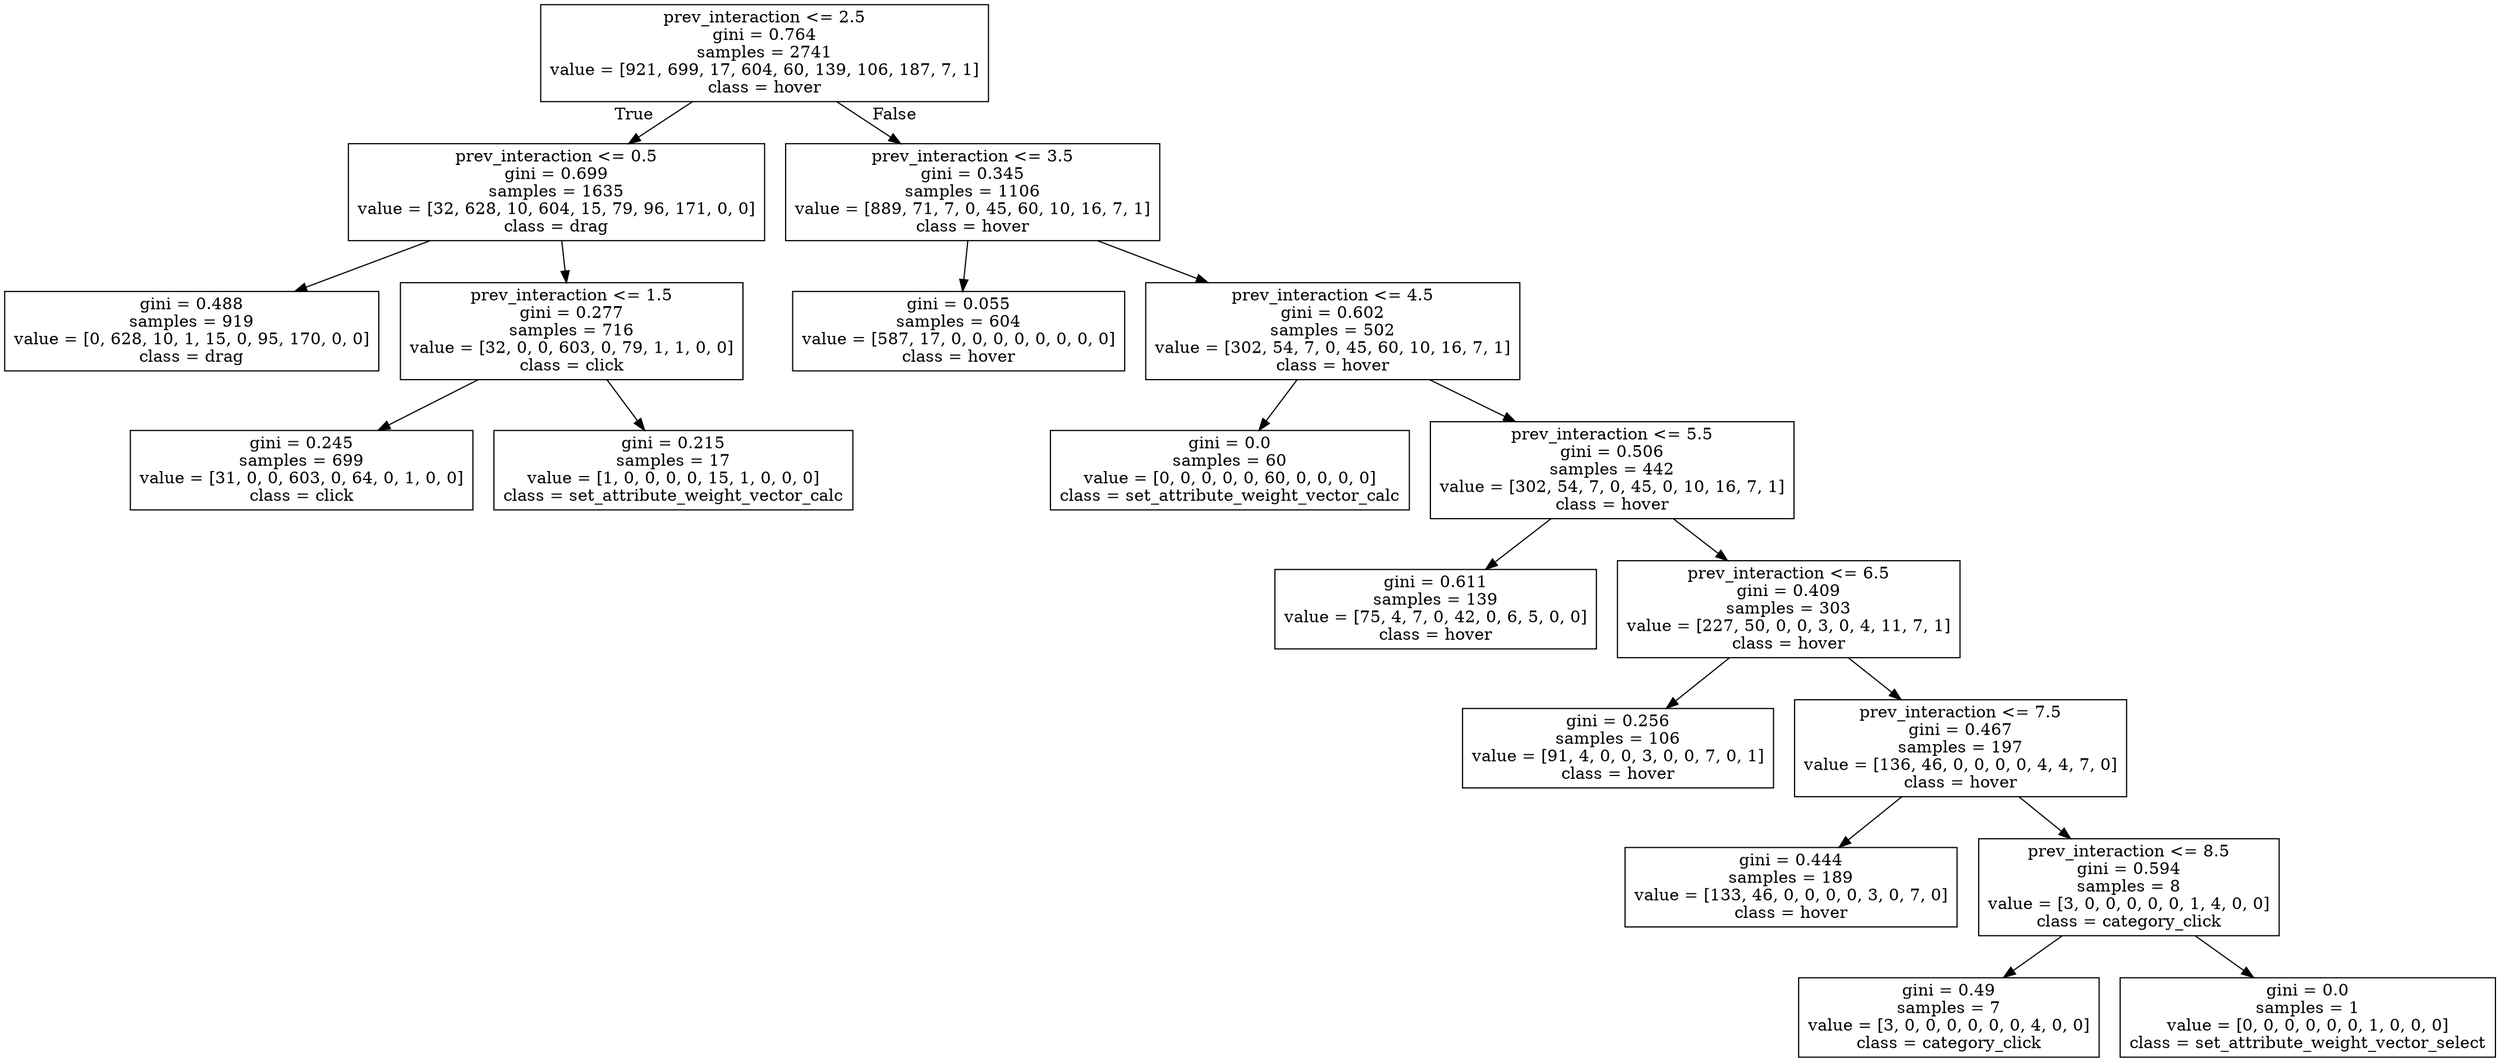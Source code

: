 digraph Tree {
node [shape=box] ;
0 [label="prev_interaction <= 2.5\ngini = 0.764\nsamples = 2741\nvalue = [921, 699, 17, 604, 60, 139, 106, 187, 7, 1]\nclass = hover"] ;
1 [label="prev_interaction <= 0.5\ngini = 0.699\nsamples = 1635\nvalue = [32, 628, 10, 604, 15, 79, 96, 171, 0, 0]\nclass = drag"] ;
0 -> 1 [labeldistance=2.5, labelangle=45, headlabel="True"] ;
2 [label="gini = 0.488\nsamples = 919\nvalue = [0, 628, 10, 1, 15, 0, 95, 170, 0, 0]\nclass = drag"] ;
1 -> 2 ;
3 [label="prev_interaction <= 1.5\ngini = 0.277\nsamples = 716\nvalue = [32, 0, 0, 603, 0, 79, 1, 1, 0, 0]\nclass = click"] ;
1 -> 3 ;
4 [label="gini = 0.245\nsamples = 699\nvalue = [31, 0, 0, 603, 0, 64, 0, 1, 0, 0]\nclass = click"] ;
3 -> 4 ;
5 [label="gini = 0.215\nsamples = 17\nvalue = [1, 0, 0, 0, 0, 15, 1, 0, 0, 0]\nclass = set_attribute_weight_vector_calc"] ;
3 -> 5 ;
6 [label="prev_interaction <= 3.5\ngini = 0.345\nsamples = 1106\nvalue = [889, 71, 7, 0, 45, 60, 10, 16, 7, 1]\nclass = hover"] ;
0 -> 6 [labeldistance=2.5, labelangle=-45, headlabel="False"] ;
7 [label="gini = 0.055\nsamples = 604\nvalue = [587, 17, 0, 0, 0, 0, 0, 0, 0, 0]\nclass = hover"] ;
6 -> 7 ;
8 [label="prev_interaction <= 4.5\ngini = 0.602\nsamples = 502\nvalue = [302, 54, 7, 0, 45, 60, 10, 16, 7, 1]\nclass = hover"] ;
6 -> 8 ;
9 [label="gini = 0.0\nsamples = 60\nvalue = [0, 0, 0, 0, 0, 60, 0, 0, 0, 0]\nclass = set_attribute_weight_vector_calc"] ;
8 -> 9 ;
10 [label="prev_interaction <= 5.5\ngini = 0.506\nsamples = 442\nvalue = [302, 54, 7, 0, 45, 0, 10, 16, 7, 1]\nclass = hover"] ;
8 -> 10 ;
11 [label="gini = 0.611\nsamples = 139\nvalue = [75, 4, 7, 0, 42, 0, 6, 5, 0, 0]\nclass = hover"] ;
10 -> 11 ;
12 [label="prev_interaction <= 6.5\ngini = 0.409\nsamples = 303\nvalue = [227, 50, 0, 0, 3, 0, 4, 11, 7, 1]\nclass = hover"] ;
10 -> 12 ;
13 [label="gini = 0.256\nsamples = 106\nvalue = [91, 4, 0, 0, 3, 0, 0, 7, 0, 1]\nclass = hover"] ;
12 -> 13 ;
14 [label="prev_interaction <= 7.5\ngini = 0.467\nsamples = 197\nvalue = [136, 46, 0, 0, 0, 0, 4, 4, 7, 0]\nclass = hover"] ;
12 -> 14 ;
15 [label="gini = 0.444\nsamples = 189\nvalue = [133, 46, 0, 0, 0, 0, 3, 0, 7, 0]\nclass = hover"] ;
14 -> 15 ;
16 [label="prev_interaction <= 8.5\ngini = 0.594\nsamples = 8\nvalue = [3, 0, 0, 0, 0, 0, 1, 4, 0, 0]\nclass = category_click"] ;
14 -> 16 ;
17 [label="gini = 0.49\nsamples = 7\nvalue = [3, 0, 0, 0, 0, 0, 0, 4, 0, 0]\nclass = category_click"] ;
16 -> 17 ;
18 [label="gini = 0.0\nsamples = 1\nvalue = [0, 0, 0, 0, 0, 0, 1, 0, 0, 0]\nclass = set_attribute_weight_vector_select"] ;
16 -> 18 ;
}